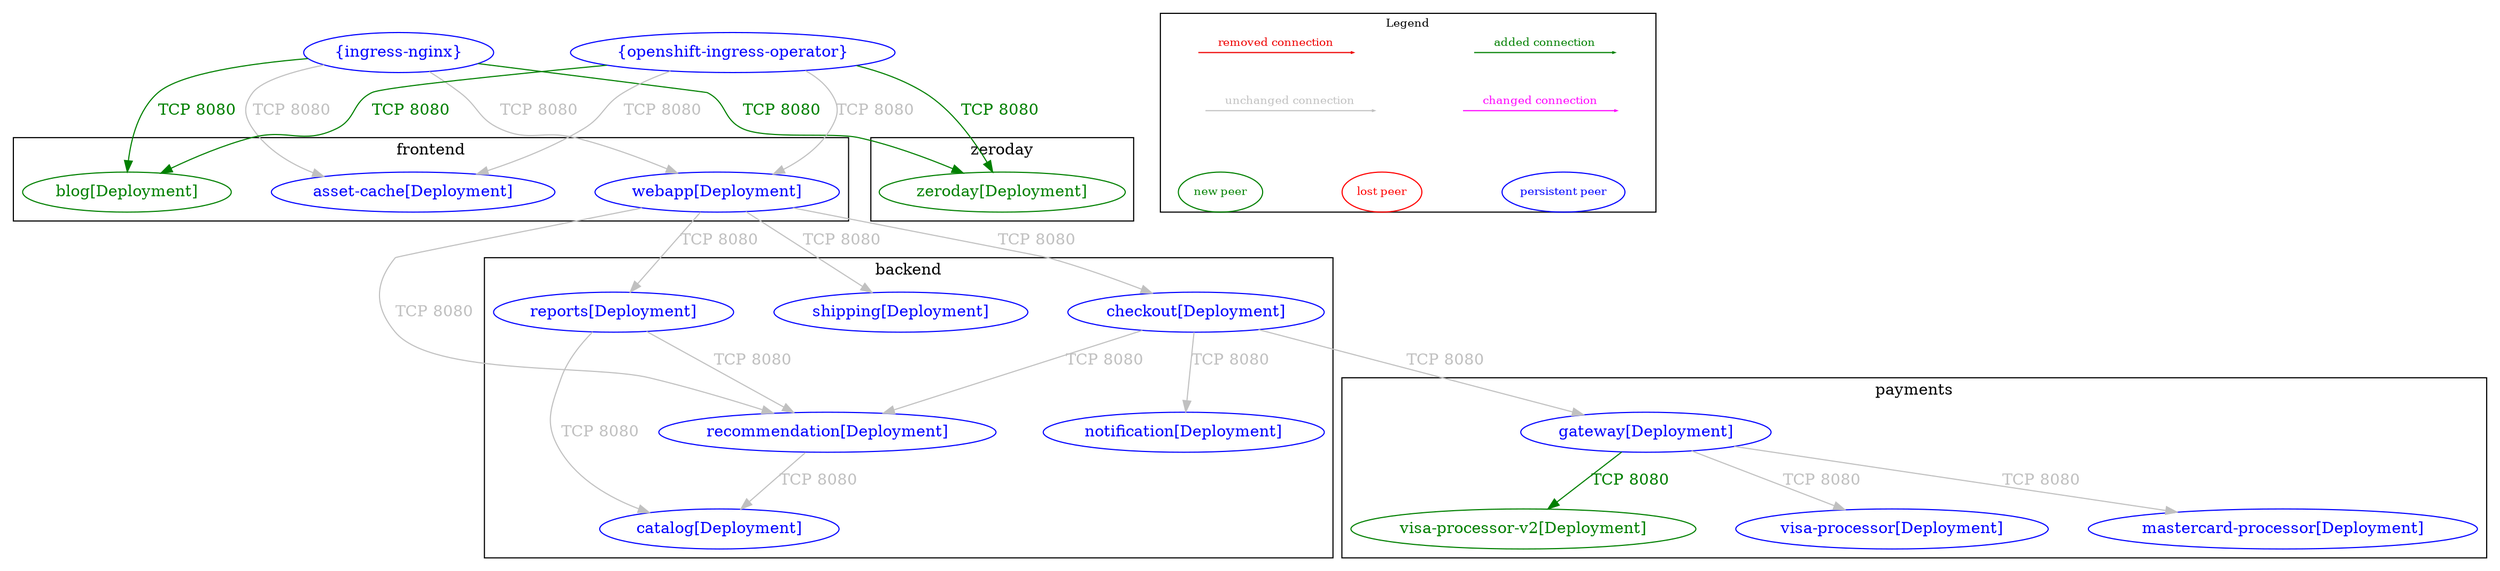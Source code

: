 digraph {
	subgraph cluster_backend {
		"backend/catalog[Deployment]" [label="catalog[Deployment]" color="blue" fontcolor="blue"]
		"backend/checkout[Deployment]" [label="checkout[Deployment]" color="blue" fontcolor="blue"]
		"backend/notification[Deployment]" [label="notification[Deployment]" color="blue" fontcolor="blue"]
		"backend/recommendation[Deployment]" [label="recommendation[Deployment]" color="blue" fontcolor="blue"]
		"backend/reports[Deployment]" [label="reports[Deployment]" color="blue" fontcolor="blue"]
		"backend/shipping[Deployment]" [label="shipping[Deployment]" color="blue" fontcolor="blue"]
		label="backend"
	}
	subgraph cluster_frontend {
		"frontend/asset-cache[Deployment]" [label="asset-cache[Deployment]" color="blue" fontcolor="blue"]
		"frontend/blog[Deployment]" [label="blog[Deployment]" color="#008000" fontcolor="#008000"]
		"frontend/webapp[Deployment]" [label="webapp[Deployment]" color="blue" fontcolor="blue"]
		label="frontend"
	}
	subgraph cluster_payments {
		"payments/gateway[Deployment]" [label="gateway[Deployment]" color="blue" fontcolor="blue"]
		"payments/mastercard-processor[Deployment]" [label="mastercard-processor[Deployment]" color="blue" fontcolor="blue"]
		"payments/visa-processor-v2[Deployment]" [label="visa-processor-v2[Deployment]" color="#008000" fontcolor="#008000"]
		"payments/visa-processor[Deployment]" [label="visa-processor[Deployment]" color="blue" fontcolor="blue"]
		label="payments"
	}
	subgraph cluster_zeroday {
		"zeroday/zeroday[Deployment]" [label="zeroday[Deployment]" color="#008000" fontcolor="#008000"]
		label="zeroday"
	}
	"{ingress-nginx}" [label="{ingress-nginx}" color="blue" fontcolor="blue"]
	"{openshift-ingress-operator}" [label="{openshift-ingress-operator}" color="blue" fontcolor="blue"]
	"backend/checkout[Deployment]" -> "backend/notification[Deployment]" [label="TCP 8080" color="grey" fontcolor="grey"]
	"backend/checkout[Deployment]" -> "backend/recommendation[Deployment]" [label="TCP 8080" color="grey" fontcolor="grey"]
	"backend/checkout[Deployment]" -> "payments/gateway[Deployment]" [label="TCP 8080" color="grey" fontcolor="grey"]
	"backend/recommendation[Deployment]" -> "backend/catalog[Deployment]" [label="TCP 8080" color="grey" fontcolor="grey"]
	"backend/reports[Deployment]" -> "backend/catalog[Deployment]" [label="TCP 8080" color="grey" fontcolor="grey"]
	"backend/reports[Deployment]" -> "backend/recommendation[Deployment]" [label="TCP 8080" color="grey" fontcolor="grey"]
	"frontend/webapp[Deployment]" -> "backend/checkout[Deployment]" [label="TCP 8080" color="grey" fontcolor="grey"]
	"frontend/webapp[Deployment]" -> "backend/recommendation[Deployment]" [label="TCP 8080" color="grey" fontcolor="grey"]
	"frontend/webapp[Deployment]" -> "backend/reports[Deployment]" [label="TCP 8080" color="grey" fontcolor="grey"]
	"frontend/webapp[Deployment]" -> "backend/shipping[Deployment]" [label="TCP 8080" color="grey" fontcolor="grey"]
	"payments/gateway[Deployment]" -> "payments/mastercard-processor[Deployment]" [label="TCP 8080" color="grey" fontcolor="grey"]
	"payments/gateway[Deployment]" -> "payments/visa-processor-v2[Deployment]" [label="TCP 8080" color="#008000" fontcolor="#008000"]
	"payments/gateway[Deployment]" -> "payments/visa-processor[Deployment]" [label="TCP 8080" color="grey" fontcolor="grey"]
	"{ingress-nginx}" -> "frontend/asset-cache[Deployment]" [label="TCP 8080" color="grey" fontcolor="grey"]
	"{ingress-nginx}" -> "frontend/blog[Deployment]" [label="TCP 8080" color="#008000" fontcolor="#008000"]
	"{ingress-nginx}" -> "frontend/webapp[Deployment]" [label="TCP 8080" color="grey" fontcolor="grey"]
	"{ingress-nginx}" -> "zeroday/zeroday[Deployment]" [label="TCP 8080" color="#008000" fontcolor="#008000"]
	"{openshift-ingress-operator}" -> "frontend/asset-cache[Deployment]" [label="TCP 8080" color="grey" fontcolor="grey"]
	"{openshift-ingress-operator}" -> "frontend/blog[Deployment]" [label="TCP 8080" color="#008000" fontcolor="#008000"]
	"{openshift-ingress-operator}" -> "frontend/webapp[Deployment]" [label="TCP 8080" color="grey" fontcolor="grey"]
	"{openshift-ingress-operator}" -> "zeroday/zeroday[Deployment]" [label="TCP 8080" color="#008000" fontcolor="#008000"]
	nodesep=0.5
	subgraph cluster_legend {
		label="Legend"
		fontsize = 10
		margin=0
		a [style=invis height=0 width=0]
		b [style=invis height=0 width=0]
		c [style=invis height=0 width=0]
		d [style=invis height=0 width=0]
		e [style=invis height=0 width=0]
		f [style=invis height=0 width=0]
		g [style=invis height=0 width=0]
		h [style=invis height=0 width=0]
		{rank=source a b c d}
		{rank=same e f g h}
		a -> b [label="added connection", color="#008000" fontcolor="#008000" fontsize = 10 arrowsize=0.2]
		c -> d [label="removed connection", color="red2" fontcolor="red2" fontsize = 10 arrowsize=0.2]
		e -> f [label="changed connection", color="magenta" fontcolor="magenta" fontsize = 10 arrowsize=0.2]
		g -> h [label="unchanged connection", color="grey" fontcolor="grey" fontsize = 10 arrowsize=0.2]
		np [label="new peer" color="#008000" fontcolor="#008000" fontsize = 10]
		lp [label="lost peer" color="red" fontcolor="red" fontsize = 10]
		pp [label="persistent peer" color="blue" fontcolor="blue" fontsize = 10]
		{rank=sink np lp pp}
		np->lp [style=invis]
		lp->pp [style=invis]
	}
}